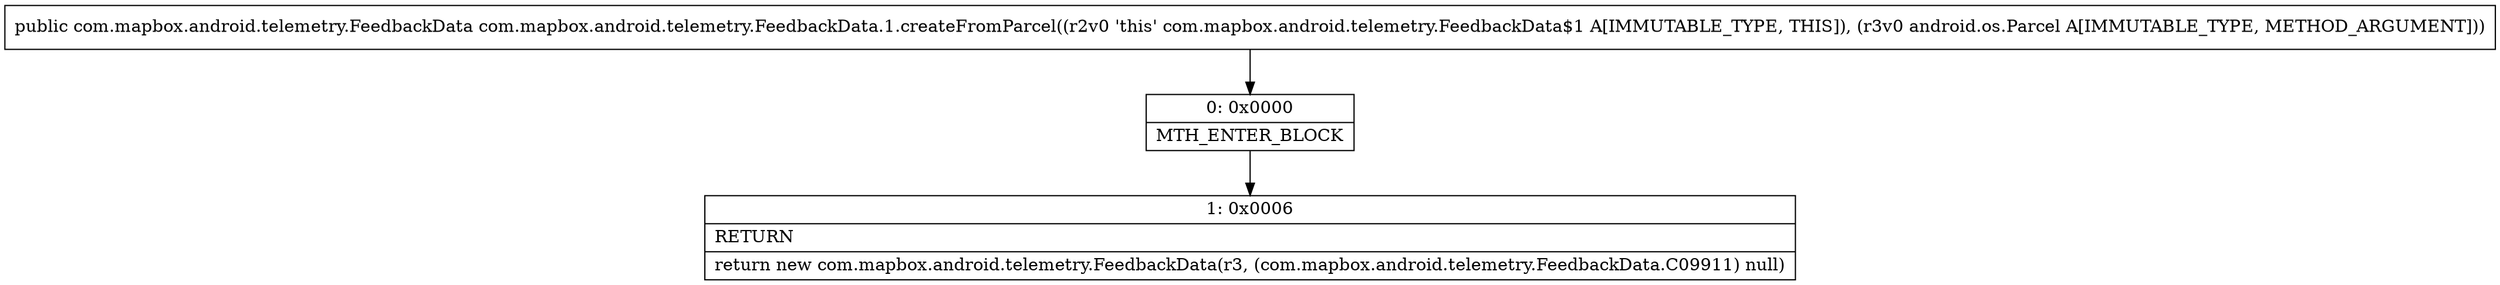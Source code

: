digraph "CFG forcom.mapbox.android.telemetry.FeedbackData.1.createFromParcel(Landroid\/os\/Parcel;)Lcom\/mapbox\/android\/telemetry\/FeedbackData;" {
Node_0 [shape=record,label="{0\:\ 0x0000|MTH_ENTER_BLOCK\l}"];
Node_1 [shape=record,label="{1\:\ 0x0006|RETURN\l|return new com.mapbox.android.telemetry.FeedbackData(r3, (com.mapbox.android.telemetry.FeedbackData.C09911) null)\l}"];
MethodNode[shape=record,label="{public com.mapbox.android.telemetry.FeedbackData com.mapbox.android.telemetry.FeedbackData.1.createFromParcel((r2v0 'this' com.mapbox.android.telemetry.FeedbackData$1 A[IMMUTABLE_TYPE, THIS]), (r3v0 android.os.Parcel A[IMMUTABLE_TYPE, METHOD_ARGUMENT])) }"];
MethodNode -> Node_0;
Node_0 -> Node_1;
}

